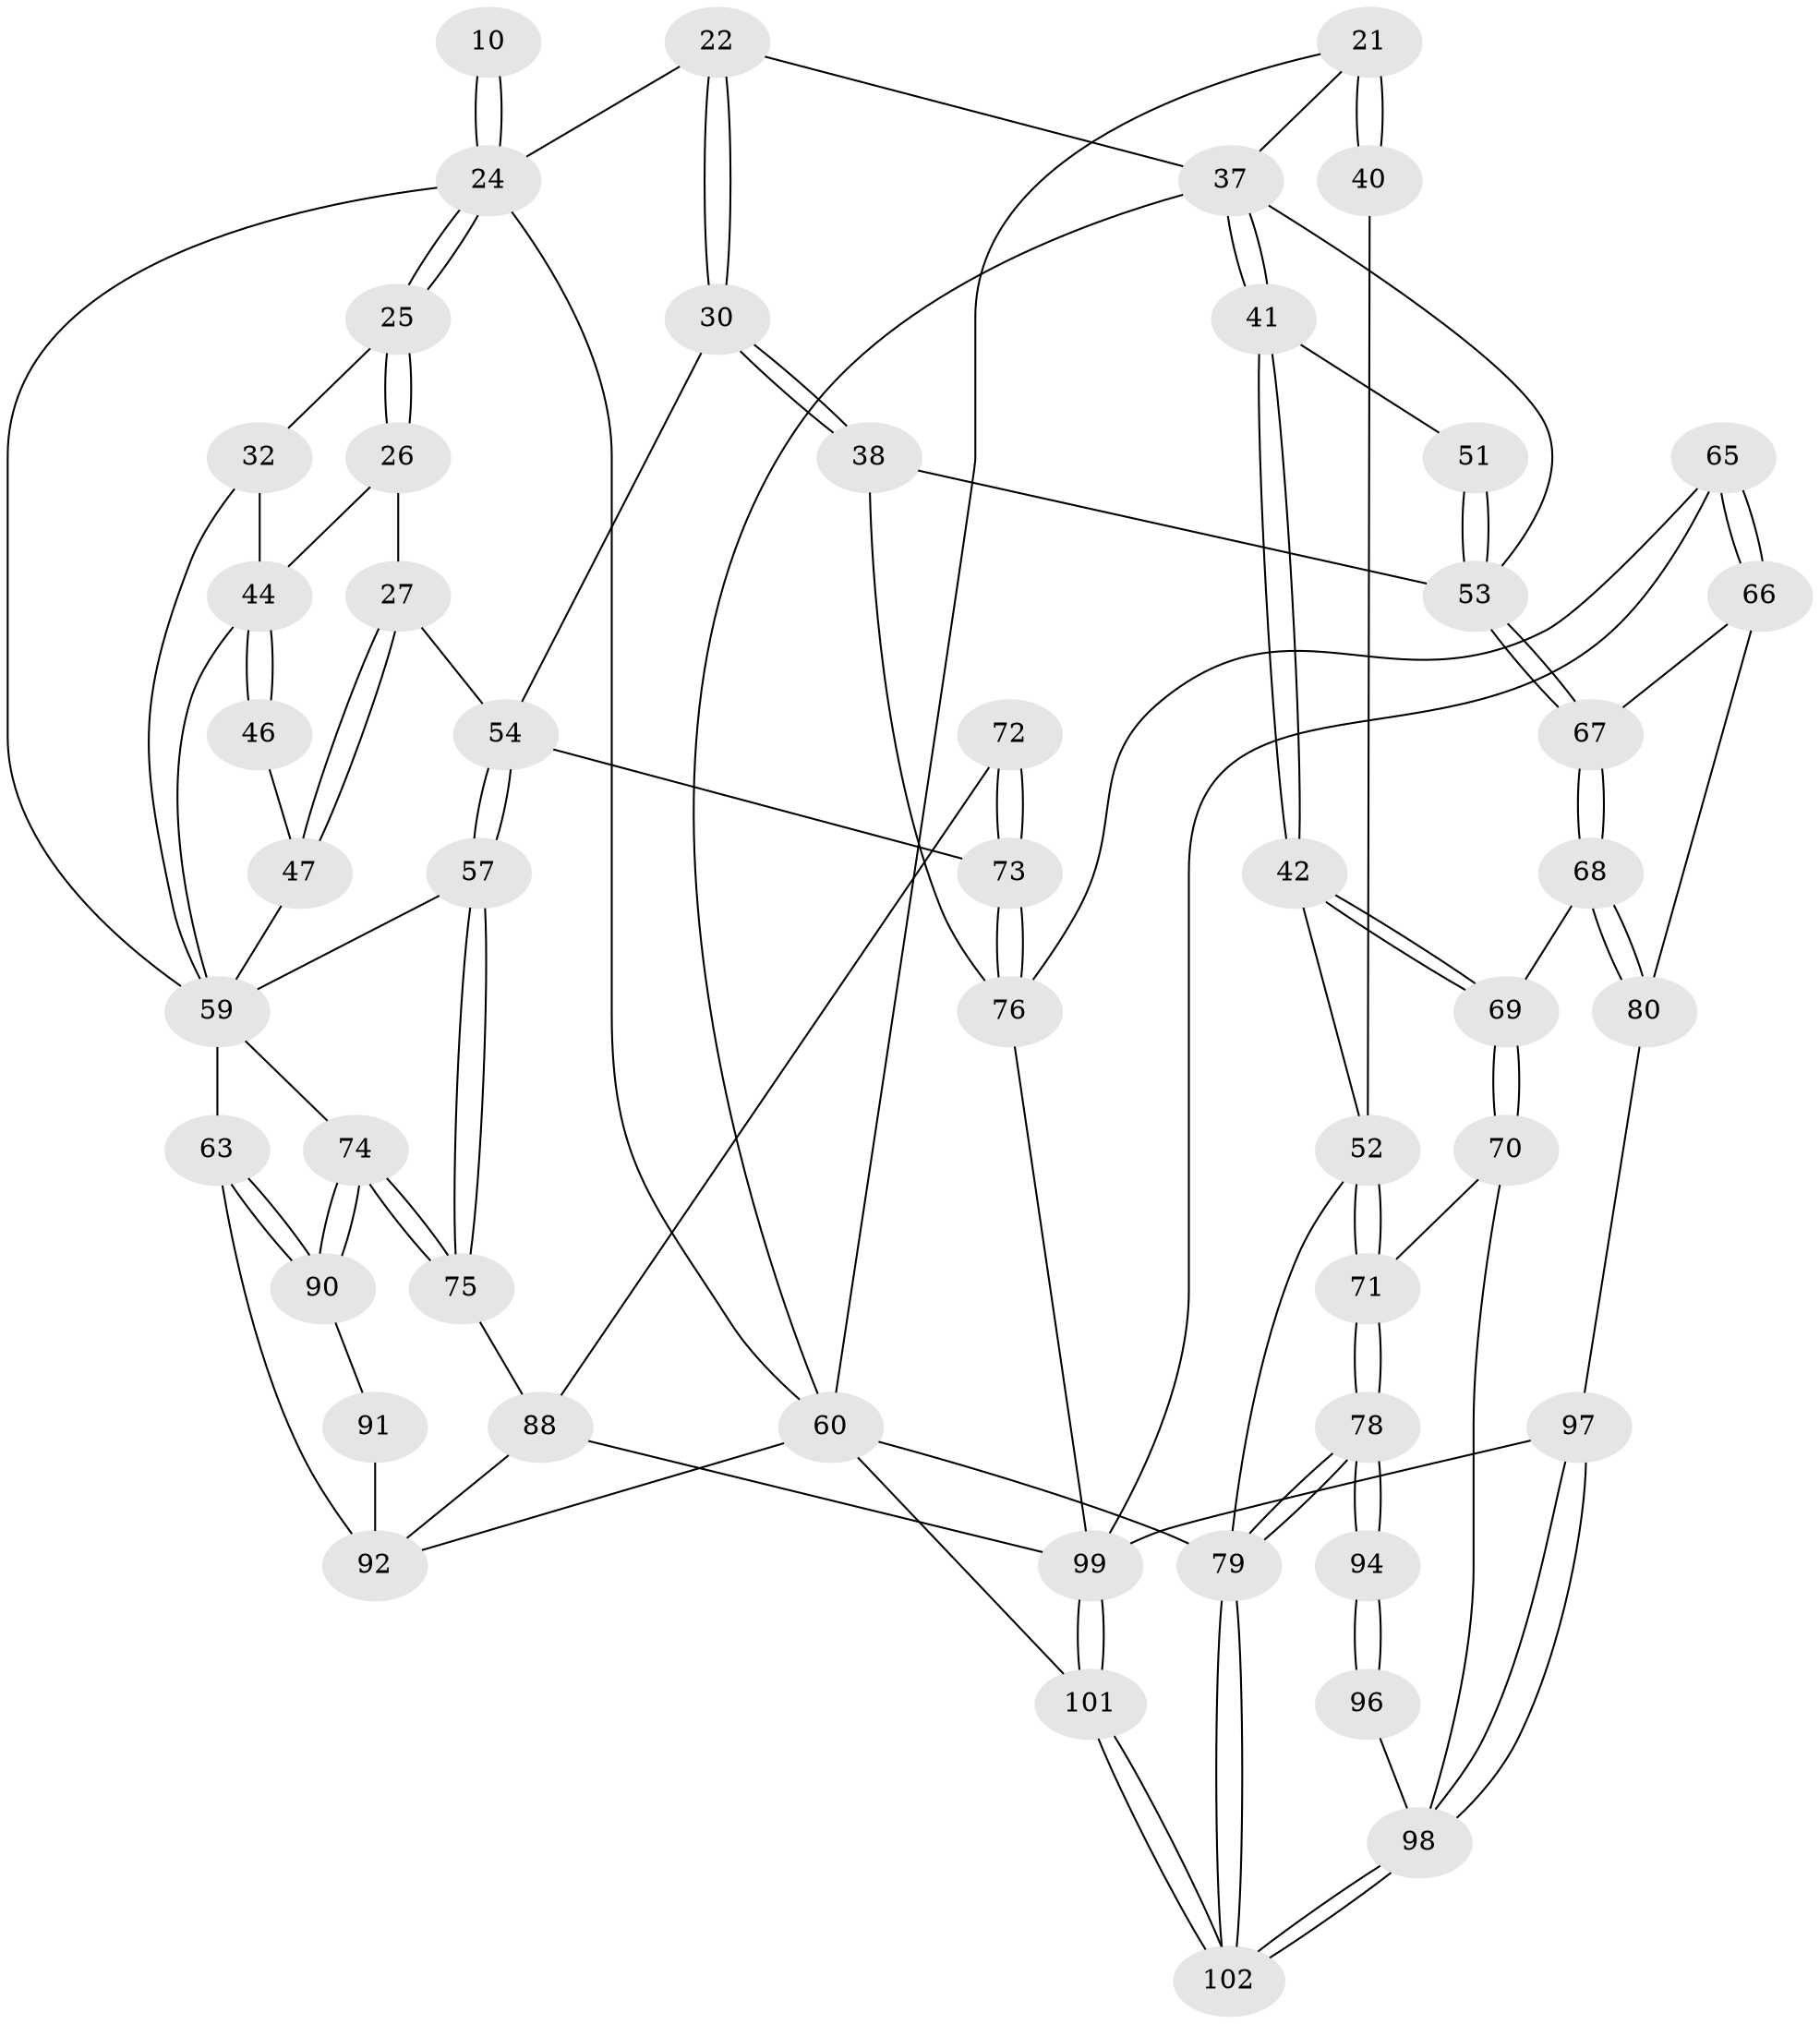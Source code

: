 // original degree distribution, {4: 0.22549019607843138, 5: 0.5490196078431373, 6: 0.20588235294117646, 3: 0.0196078431372549}
// Generated by graph-tools (version 1.1) at 2025/06/03/04/25 22:06:32]
// undirected, 51 vertices, 117 edges
graph export_dot {
graph [start="1"]
  node [color=gray90,style=filled];
  10 [pos="+0.7295638166697594+0.1790743041165943"];
  21 [pos="+0.2765095581705947+0.2196534962800644",super="+16"];
  22 [pos="+0.5799759034687271+0.22590834082428138"];
  24 [pos="+0.8083305828289402+0.2136818207518783",super="+11"];
  25 [pos="+0.8111187922302424+0.2254075062586575"];
  26 [pos="+0.7960564193331987+0.2946391439314482"];
  27 [pos="+0.7892991931383073+0.31073430722396544"];
  30 [pos="+0.615904106925751+0.3204363460007965"];
  32 [pos="+0.9333507998271917+0.2880178313355318"];
  37 [pos="+0.35574520499232676+0.29538843814618493",super="+20+23"];
  38 [pos="+0.5281978346249115+0.4709546169879617"];
  40 [pos="+0.1898870389473509+0.3426601280363024",super="+17"];
  41 [pos="+0.25148702443740506+0.47554611439866273"];
  42 [pos="+0.2265097119749987+0.4757274377949725"];
  44 [pos="+1+0.3860349423123023",super="+33+34"];
  46 [pos="+0.9058973703454359+0.41344021963317323"];
  47 [pos="+0.9032743232618629+0.4172217296587992"];
  51 [pos="+0.26210675449464+0.4774777069801996"];
  52 [pos="+0+0.4124465343070253",super="+18+43"];
  53 [pos="+0.33742797526182206+0.5113417666188295",super="+39+36"];
  54 [pos="+0.8137090006568517+0.5133208755269801",super="+29"];
  57 [pos="+0.8424887896699078+0.5197848856946858"];
  59 [pos="+0.9007891268523724+0.5147093864676431",super="+56+58+31"];
  60 [pos="+1+1",super="+6+15"];
  63 [pos="+1+0.7018028699819424"];
  65 [pos="+0.48199145892593886+0.6407757185504549"];
  66 [pos="+0.3909383675557435+0.5984312240228086"];
  67 [pos="+0.345481173863016+0.5297932436791591"];
  68 [pos="+0.26196260467692517+0.6536463744199296"];
  69 [pos="+0.1608838491689274+0.5683669603697027"];
  70 [pos="+0.09912929705384896+0.5932788037786362"];
  71 [pos="+0+0.5659326530504796"];
  72 [pos="+0.7191782850274381+0.601136953504587"];
  73 [pos="+0.6514527168282181+0.7137903645333412",super="+49+48+55"];
  74 [pos="+0.9582297846376822+0.7190198828535972"];
  75 [pos="+0.8487575081423402+0.6468613541182763"];
  76 [pos="+0.6391770740718197+0.7419521128983997",super="+64+50"];
  78 [pos="+0+0.9852617327219354"];
  79 [pos="+0+1",super="+13"];
  80 [pos="+0.27728478132486106+0.6722172887066293"];
  88 [pos="+0.7371980899212924+0.8572434557368476",super="+77"];
  90 [pos="+0.9651404776690777+0.7254117963499208"];
  91 [pos="+0.8624609913754229+0.8193425532724282"];
  92 [pos="+0.767627693186105+0.8543900763613977",super="+62"];
  94 [pos="+0+0.8833749883713385"];
  96 [pos="+0.1736423392781125+0.8838341612274759",super="+93"];
  97 [pos="+0.3184683073578132+0.9604338874790108",super="+85+81"];
  98 [pos="+0.2635415715479295+1",super="+95+82+83"];
  99 [pos="+0.46539276420797154+0.9032633758665732",super="+89"];
  101 [pos="+0.5910083611194603+1",super="+100"];
  102 [pos="+0.21916323143531702+1"];
  10 -- 24 [weight=3];
  10 -- 24;
  21 -- 40 [weight=2];
  21 -- 40;
  21 -- 60;
  21 -- 37;
  22 -- 30;
  22 -- 30;
  22 -- 24;
  22 -- 37;
  24 -- 25;
  24 -- 25;
  24 -- 60 [weight=2];
  24 -- 59;
  25 -- 26;
  25 -- 26;
  25 -- 32;
  26 -- 27;
  26 -- 44;
  27 -- 47;
  27 -- 47;
  27 -- 54;
  30 -- 38;
  30 -- 38;
  30 -- 54;
  32 -- 44;
  32 -- 59;
  37 -- 41;
  37 -- 41;
  37 -- 60;
  37 -- 53 [weight=2];
  38 -- 76;
  38 -- 53;
  40 -- 52 [weight=2];
  41 -- 42;
  41 -- 42;
  41 -- 51;
  42 -- 69;
  42 -- 69;
  42 -- 52;
  44 -- 46 [weight=2];
  44 -- 46;
  44 -- 59;
  46 -- 47;
  47 -- 59;
  51 -- 53 [weight=2];
  51 -- 53;
  52 -- 71;
  52 -- 71;
  52 -- 79;
  53 -- 67;
  53 -- 67;
  54 -- 57;
  54 -- 57;
  54 -- 73 [weight=2];
  57 -- 75;
  57 -- 75;
  57 -- 59;
  59 -- 74;
  59 -- 63;
  60 -- 79 [weight=3];
  60 -- 92;
  60 -- 101;
  63 -- 90;
  63 -- 90;
  63 -- 92;
  65 -- 66;
  65 -- 66;
  65 -- 99;
  65 -- 76;
  66 -- 67;
  66 -- 80;
  67 -- 68;
  67 -- 68;
  68 -- 69;
  68 -- 80;
  68 -- 80;
  69 -- 70;
  69 -- 70;
  70 -- 71;
  70 -- 98;
  71 -- 78;
  71 -- 78;
  72 -- 73 [weight=2];
  72 -- 73;
  72 -- 88;
  73 -- 76 [weight=2];
  73 -- 76;
  74 -- 75;
  74 -- 75;
  74 -- 90;
  74 -- 90;
  75 -- 88;
  76 -- 99;
  78 -- 79;
  78 -- 79;
  78 -- 94;
  78 -- 94;
  79 -- 102;
  79 -- 102;
  80 -- 97;
  88 -- 92;
  88 -- 99;
  90 -- 91;
  91 -- 92 [weight=2];
  94 -- 96 [weight=2];
  94 -- 96;
  96 -- 98 [weight=2];
  97 -- 98 [weight=2];
  97 -- 98;
  97 -- 99 [weight=2];
  98 -- 102;
  98 -- 102;
  99 -- 101 [weight=2];
  99 -- 101;
  101 -- 102;
  101 -- 102;
}
